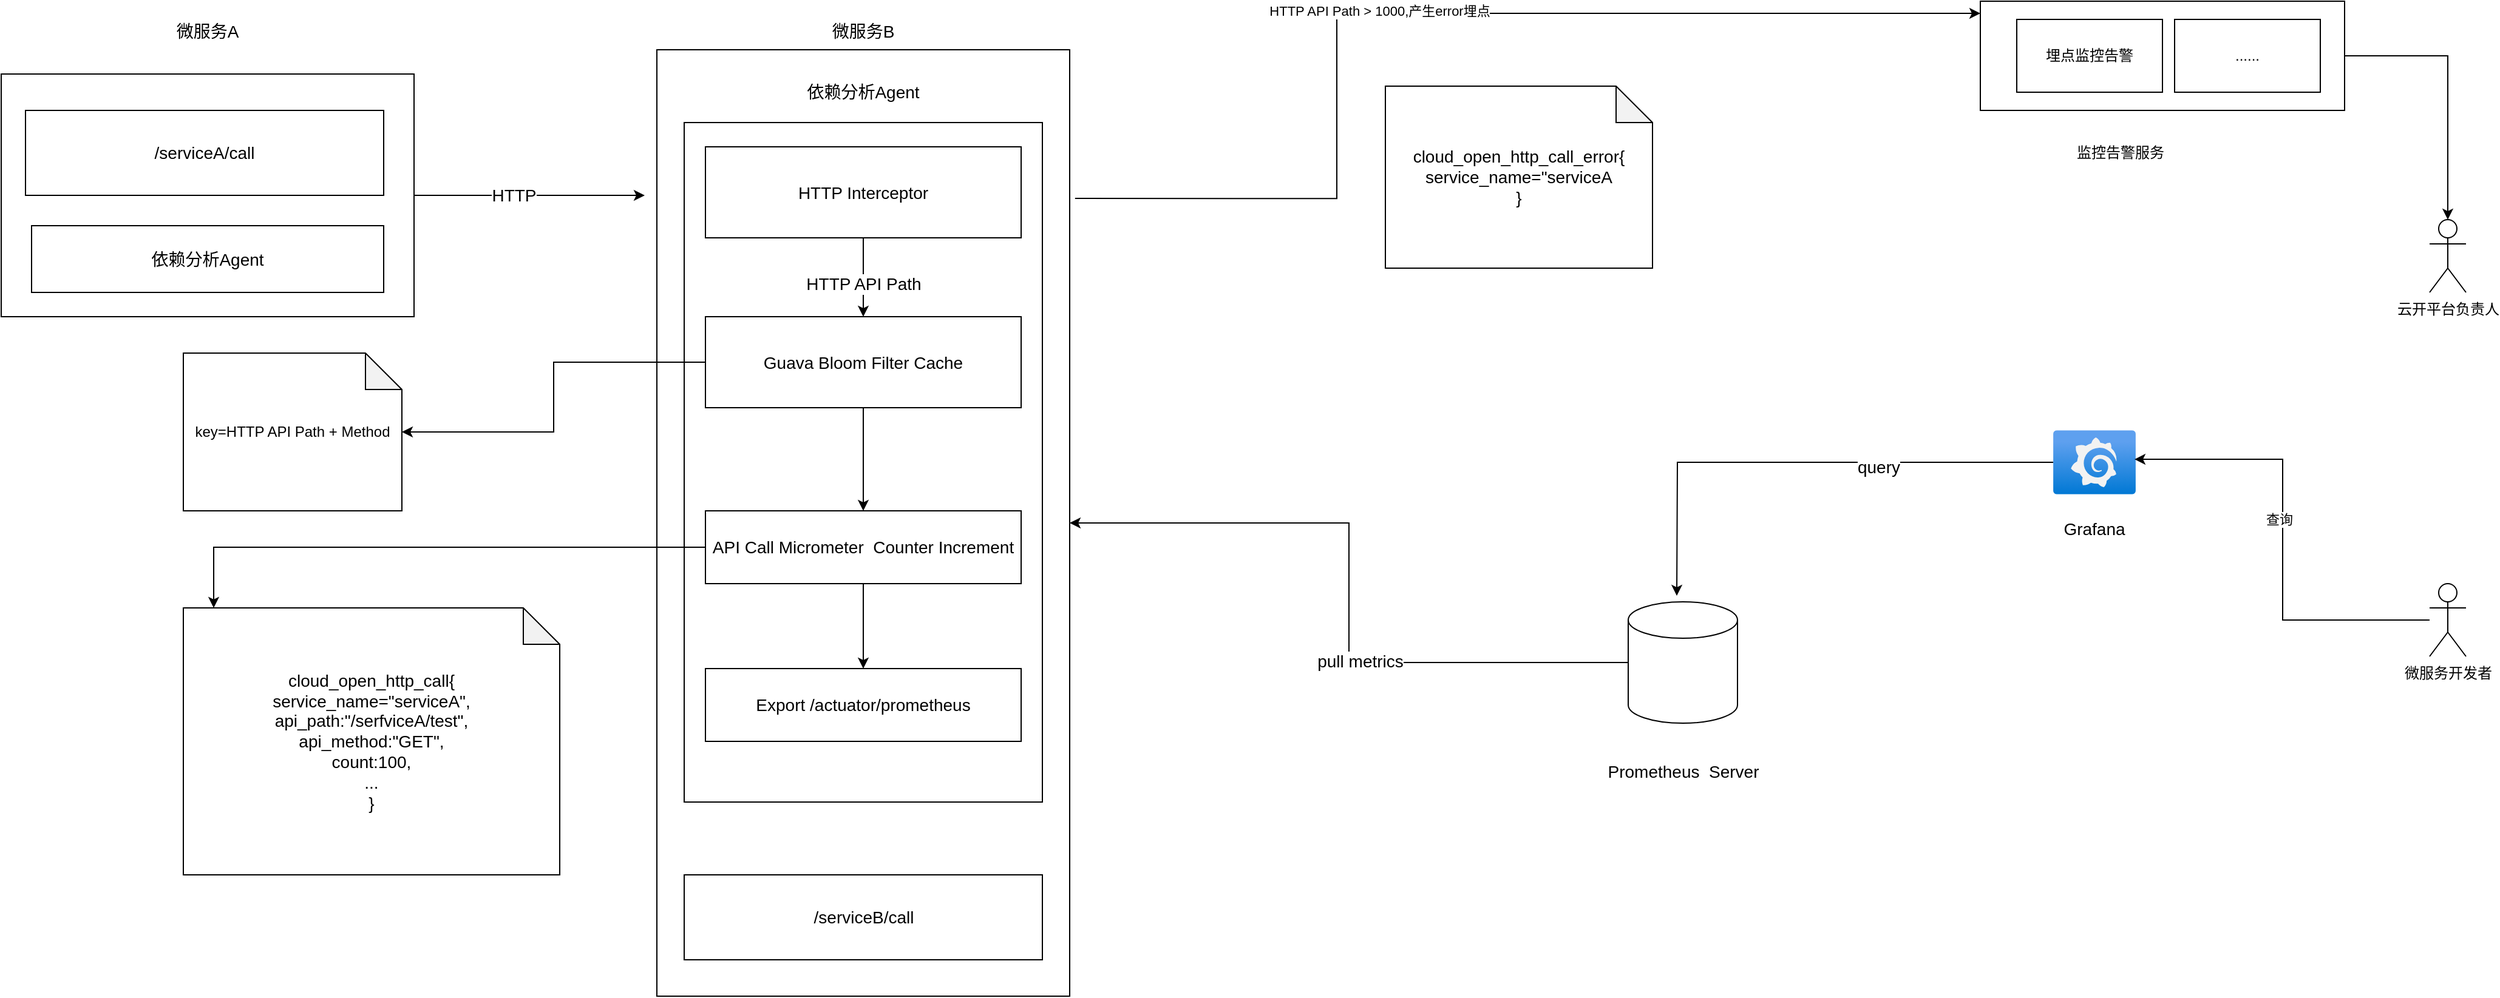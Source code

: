 <mxfile version="24.1.0" type="github">
  <diagram name="Page-1" id="rEw1VWWM6GmjRrUUN5AP">
    <mxGraphModel dx="2314" dy="1121" grid="1" gridSize="10" guides="1" tooltips="1" connect="1" arrows="1" fold="1" page="1" pageScale="1" pageWidth="827" pageHeight="1169" math="0" shadow="0">
      <root>
        <mxCell id="0" />
        <mxCell id="1" parent="0" />
        <mxCell id="BBldQFb6U_NgVqgMDZbm-8" style="edgeStyle=orthogonalEdgeStyle;rounded=0;orthogonalLoop=1;jettySize=auto;html=1;fontSize=14;" edge="1" parent="1" source="BBldQFb6U_NgVqgMDZbm-1">
          <mxGeometry relative="1" as="geometry">
            <mxPoint x="630" y="560" as="targetPoint" />
          </mxGeometry>
        </mxCell>
        <mxCell id="BBldQFb6U_NgVqgMDZbm-11" value="HTTP" style="edgeLabel;html=1;align=center;verticalAlign=middle;resizable=0;points=[];fontSize=14;" vertex="1" connectable="0" parent="BBldQFb6U_NgVqgMDZbm-8">
          <mxGeometry x="-0.155" relative="1" as="geometry">
            <mxPoint x="1" as="offset" />
          </mxGeometry>
        </mxCell>
        <mxCell id="BBldQFb6U_NgVqgMDZbm-1" value="" style="rounded=0;whiteSpace=wrap;html=1;fontSize=14;" vertex="1" parent="1">
          <mxGeometry x="100" y="460" width="340" height="200" as="geometry" />
        </mxCell>
        <mxCell id="BBldQFb6U_NgVqgMDZbm-3" value="微服务A" style="text;html=1;align=center;verticalAlign=middle;whiteSpace=wrap;rounded=0;fontSize=14;" vertex="1" parent="1">
          <mxGeometry x="240" y="410" width="60" height="30" as="geometry" />
        </mxCell>
        <mxCell id="BBldQFb6U_NgVqgMDZbm-4" value="依赖分析Agent" style="rounded=0;whiteSpace=wrap;html=1;fontSize=14;" vertex="1" parent="1">
          <mxGeometry x="125" y="585" width="290" height="55" as="geometry" />
        </mxCell>
        <mxCell id="BBldQFb6U_NgVqgMDZbm-5" value="" style="rounded=0;whiteSpace=wrap;html=1;fontSize=14;" vertex="1" parent="1">
          <mxGeometry x="640" y="440" width="340" height="780" as="geometry" />
        </mxCell>
        <mxCell id="BBldQFb6U_NgVqgMDZbm-6" value="微服务B" style="text;html=1;align=center;verticalAlign=middle;whiteSpace=wrap;rounded=0;fontSize=14;" vertex="1" parent="1">
          <mxGeometry x="780" y="410" width="60" height="30" as="geometry" />
        </mxCell>
        <mxCell id="BBldQFb6U_NgVqgMDZbm-7" value="" style="rounded=0;whiteSpace=wrap;html=1;fontSize=14;" vertex="1" parent="1">
          <mxGeometry x="662.5" y="500" width="295" height="560" as="geometry" />
        </mxCell>
        <mxCell id="BBldQFb6U_NgVqgMDZbm-10" value="/serviceB/call" style="rounded=0;whiteSpace=wrap;html=1;fontSize=14;" vertex="1" parent="1">
          <mxGeometry x="662.5" y="1120" width="295" height="70" as="geometry" />
        </mxCell>
        <mxCell id="BBldQFb6U_NgVqgMDZbm-12" value="/serviceA/call" style="rounded=0;whiteSpace=wrap;html=1;fontSize=14;" vertex="1" parent="1">
          <mxGeometry x="120" y="490" width="295" height="70" as="geometry" />
        </mxCell>
        <mxCell id="BBldQFb6U_NgVqgMDZbm-13" value="依赖分析Agent" style="text;html=1;align=center;verticalAlign=middle;whiteSpace=wrap;rounded=0;fontSize=14;" vertex="1" parent="1">
          <mxGeometry x="750" y="460" width="120" height="30" as="geometry" />
        </mxCell>
        <mxCell id="BBldQFb6U_NgVqgMDZbm-53" value="" style="edgeStyle=orthogonalEdgeStyle;rounded=0;orthogonalLoop=1;jettySize=auto;html=1;" edge="1" parent="1" source="BBldQFb6U_NgVqgMDZbm-14" target="BBldQFb6U_NgVqgMDZbm-21">
          <mxGeometry relative="1" as="geometry" />
        </mxCell>
        <mxCell id="BBldQFb6U_NgVqgMDZbm-55" style="edgeStyle=orthogonalEdgeStyle;rounded=0;orthogonalLoop=1;jettySize=auto;html=1;" edge="1" parent="1" source="BBldQFb6U_NgVqgMDZbm-14" target="BBldQFb6U_NgVqgMDZbm-54">
          <mxGeometry relative="1" as="geometry" />
        </mxCell>
        <mxCell id="BBldQFb6U_NgVqgMDZbm-14" value="Guava Bloom Filter Cache" style="rounded=0;whiteSpace=wrap;html=1;fontSize=14;" vertex="1" parent="1">
          <mxGeometry x="680" y="660" width="260" height="75" as="geometry" />
        </mxCell>
        <mxCell id="BBldQFb6U_NgVqgMDZbm-16" value="" style="edgeStyle=orthogonalEdgeStyle;rounded=0;orthogonalLoop=1;jettySize=auto;html=1;fontSize=14;" edge="1" parent="1" source="BBldQFb6U_NgVqgMDZbm-15" target="BBldQFb6U_NgVqgMDZbm-14">
          <mxGeometry relative="1" as="geometry" />
        </mxCell>
        <mxCell id="BBldQFb6U_NgVqgMDZbm-25" value="HTTP API Path" style="edgeLabel;html=1;align=center;verticalAlign=middle;resizable=0;points=[];fontSize=14;" vertex="1" connectable="0" parent="BBldQFb6U_NgVqgMDZbm-16">
          <mxGeometry x="0.133" relative="1" as="geometry">
            <mxPoint y="1" as="offset" />
          </mxGeometry>
        </mxCell>
        <mxCell id="BBldQFb6U_NgVqgMDZbm-15" value="HTTP Interceptor" style="rounded=0;whiteSpace=wrap;html=1;fontSize=14;" vertex="1" parent="1">
          <mxGeometry x="680" y="520" width="260" height="75" as="geometry" />
        </mxCell>
        <mxCell id="BBldQFb6U_NgVqgMDZbm-24" value="" style="edgeStyle=orthogonalEdgeStyle;rounded=0;orthogonalLoop=1;jettySize=auto;html=1;fontSize=14;" edge="1" parent="1" source="BBldQFb6U_NgVqgMDZbm-21" target="BBldQFb6U_NgVqgMDZbm-23">
          <mxGeometry relative="1" as="geometry" />
        </mxCell>
        <mxCell id="BBldQFb6U_NgVqgMDZbm-21" value="API Call Micrometer&amp;nbsp; Counter Increment" style="rounded=0;whiteSpace=wrap;html=1;fontSize=14;" vertex="1" parent="1">
          <mxGeometry x="680" y="820" width="260" height="60" as="geometry" />
        </mxCell>
        <mxCell id="BBldQFb6U_NgVqgMDZbm-23" value="Export /actuator/prometheus" style="rounded=0;whiteSpace=wrap;html=1;fontSize=14;" vertex="1" parent="1">
          <mxGeometry x="680" y="950" width="260" height="60" as="geometry" />
        </mxCell>
        <mxCell id="BBldQFb6U_NgVqgMDZbm-28" style="edgeStyle=orthogonalEdgeStyle;rounded=0;orthogonalLoop=1;jettySize=auto;html=1;fontSize=14;" edge="1" parent="1" source="BBldQFb6U_NgVqgMDZbm-26" target="BBldQFb6U_NgVqgMDZbm-5">
          <mxGeometry relative="1" as="geometry" />
        </mxCell>
        <mxCell id="BBldQFb6U_NgVqgMDZbm-29" value="pull metrics" style="edgeLabel;html=1;align=center;verticalAlign=middle;resizable=0;points=[];fontSize=14;" vertex="1" connectable="0" parent="BBldQFb6U_NgVqgMDZbm-28">
          <mxGeometry x="-0.23" y="-1" relative="1" as="geometry">
            <mxPoint as="offset" />
          </mxGeometry>
        </mxCell>
        <mxCell id="BBldQFb6U_NgVqgMDZbm-26" value="" style="shape=cylinder3;whiteSpace=wrap;html=1;boundedLbl=1;backgroundOutline=1;size=15;fontSize=14;" vertex="1" parent="1">
          <mxGeometry x="1440" y="895" width="90" height="100" as="geometry" />
        </mxCell>
        <mxCell id="BBldQFb6U_NgVqgMDZbm-27" value="Prometheus&amp;nbsp; Server" style="text;html=1;align=center;verticalAlign=middle;whiteSpace=wrap;rounded=0;fontSize=14;" vertex="1" parent="1">
          <mxGeometry x="1383.75" y="1020" width="202.5" height="30" as="geometry" />
        </mxCell>
        <mxCell id="BBldQFb6U_NgVqgMDZbm-32" style="edgeStyle=orthogonalEdgeStyle;rounded=0;orthogonalLoop=1;jettySize=auto;html=1;fontSize=14;" edge="1" parent="1" source="BBldQFb6U_NgVqgMDZbm-30">
          <mxGeometry relative="1" as="geometry">
            <mxPoint x="1480" y="890" as="targetPoint" />
          </mxGeometry>
        </mxCell>
        <mxCell id="BBldQFb6U_NgVqgMDZbm-33" value="query" style="edgeLabel;html=1;align=center;verticalAlign=middle;resizable=0;points=[];fontSize=14;" vertex="1" connectable="0" parent="BBldQFb6U_NgVqgMDZbm-32">
          <mxGeometry x="-0.306" y="4" relative="1" as="geometry">
            <mxPoint x="1" as="offset" />
          </mxGeometry>
        </mxCell>
        <mxCell id="BBldQFb6U_NgVqgMDZbm-30" value="" style="image;aspect=fixed;html=1;points=[];align=center;fontSize=14;image=img/lib/azure2/other/Grafana.svg;" vertex="1" parent="1">
          <mxGeometry x="1790" y="753.6" width="68" height="52.8" as="geometry" />
        </mxCell>
        <mxCell id="BBldQFb6U_NgVqgMDZbm-31" value="Grafana" style="text;html=1;align=center;verticalAlign=middle;whiteSpace=wrap;rounded=0;fontSize=14;" vertex="1" parent="1">
          <mxGeometry x="1794" y="820" width="60" height="30" as="geometry" />
        </mxCell>
        <mxCell id="BBldQFb6U_NgVqgMDZbm-34" value="cloud_open_http_call{&lt;br style=&quot;font-size: 14px;&quot;&gt;service_name=&quot;serviceA&quot;,&lt;br style=&quot;font-size: 14px;&quot;&gt;api_path:&quot;/serfviceA/test&quot;,&lt;div style=&quot;font-size: 14px;&quot;&gt;api_method:&quot;GET&quot;,&lt;/div&gt;&lt;div style=&quot;font-size: 14px;&quot;&gt;count:100,&lt;/div&gt;&lt;div style=&quot;font-size: 14px;&quot;&gt;...&lt;br style=&quot;font-size: 14px;&quot;&gt;}&lt;/div&gt;" style="shape=note;whiteSpace=wrap;html=1;backgroundOutline=1;darkOpacity=0.05;fontSize=14;" vertex="1" parent="1">
          <mxGeometry x="250" y="900" width="310" height="220" as="geometry" />
        </mxCell>
        <mxCell id="BBldQFb6U_NgVqgMDZbm-36" style="edgeStyle=orthogonalEdgeStyle;rounded=0;orthogonalLoop=1;jettySize=auto;html=1;entryX=0;entryY=0;entryDx=25;entryDy=0;entryPerimeter=0;fontSize=14;" edge="1" parent="1" source="BBldQFb6U_NgVqgMDZbm-21" target="BBldQFb6U_NgVqgMDZbm-34">
          <mxGeometry relative="1" as="geometry" />
        </mxCell>
        <mxCell id="BBldQFb6U_NgVqgMDZbm-37" value="" style="rounded=0;whiteSpace=wrap;html=1;" vertex="1" parent="1">
          <mxGeometry x="1730" y="400" width="300" height="90" as="geometry" />
        </mxCell>
        <mxCell id="BBldQFb6U_NgVqgMDZbm-38" value="监控告警服务" style="text;html=1;align=center;verticalAlign=middle;whiteSpace=wrap;rounded=0;" vertex="1" parent="1">
          <mxGeometry x="1787.5" y="510" width="115" height="30" as="geometry" />
        </mxCell>
        <mxCell id="BBldQFb6U_NgVqgMDZbm-39" style="edgeStyle=orthogonalEdgeStyle;rounded=0;orthogonalLoop=1;jettySize=auto;html=1;entryX=0;entryY=0.5;entryDx=0;entryDy=0;exitX=1.013;exitY=0.202;exitDx=0;exitDy=0;exitPerimeter=0;" edge="1" parent="1">
          <mxGeometry relative="1" as="geometry">
            <mxPoint x="984.42" y="562.56" as="sourcePoint" />
            <mxPoint x="1730" y="410" as="targetPoint" />
            <Array as="points">
              <mxPoint x="1200" y="563" />
              <mxPoint x="1200" y="410" />
            </Array>
          </mxGeometry>
        </mxCell>
        <mxCell id="BBldQFb6U_NgVqgMDZbm-40" value="HTTP API Path &amp;gt; 1000,产生error埋点" style="edgeLabel;html=1;align=center;verticalAlign=middle;resizable=0;points=[];" vertex="1" connectable="0" parent="BBldQFb6U_NgVqgMDZbm-39">
          <mxGeometry x="-0.106" y="2" relative="1" as="geometry">
            <mxPoint x="1" as="offset" />
          </mxGeometry>
        </mxCell>
        <mxCell id="BBldQFb6U_NgVqgMDZbm-41" value="&lt;span style=&quot;font-size: 14px;&quot;&gt;cloud_open_http_call_error{&lt;/span&gt;&lt;br style=&quot;font-size: 14px;&quot;&gt;&lt;span style=&quot;font-size: 14px;&quot;&gt;service_name=&quot;serviceA&lt;/span&gt;&lt;div style=&quot;font-size: 14px;&quot;&gt;}&lt;/div&gt;" style="shape=note;whiteSpace=wrap;html=1;backgroundOutline=1;darkOpacity=0.05;" vertex="1" parent="1">
          <mxGeometry x="1240" y="470" width="220" height="150" as="geometry" />
        </mxCell>
        <mxCell id="BBldQFb6U_NgVqgMDZbm-42" value="埋点监控告警" style="rounded=0;whiteSpace=wrap;html=1;" vertex="1" parent="1">
          <mxGeometry x="1760" y="415" width="120" height="60" as="geometry" />
        </mxCell>
        <mxCell id="BBldQFb6U_NgVqgMDZbm-43" value="云开平台负责人" style="shape=umlActor;verticalLabelPosition=bottom;verticalAlign=top;html=1;outlineConnect=0;" vertex="1" parent="1">
          <mxGeometry x="2100" y="580" width="30" height="60" as="geometry" />
        </mxCell>
        <mxCell id="BBldQFb6U_NgVqgMDZbm-45" style="edgeStyle=orthogonalEdgeStyle;rounded=0;orthogonalLoop=1;jettySize=auto;html=1;entryX=0.5;entryY=0;entryDx=0;entryDy=0;entryPerimeter=0;" edge="1" parent="1" source="BBldQFb6U_NgVqgMDZbm-37" target="BBldQFb6U_NgVqgMDZbm-43">
          <mxGeometry relative="1" as="geometry" />
        </mxCell>
        <mxCell id="BBldQFb6U_NgVqgMDZbm-48" value="微服务开发者" style="shape=umlActor;verticalLabelPosition=bottom;verticalAlign=top;html=1;outlineConnect=0;" vertex="1" parent="1">
          <mxGeometry x="2100" y="880" width="30" height="60" as="geometry" />
        </mxCell>
        <mxCell id="BBldQFb6U_NgVqgMDZbm-51" style="edgeStyle=orthogonalEdgeStyle;rounded=0;orthogonalLoop=1;jettySize=auto;html=1;entryX=0.985;entryY=0.453;entryDx=0;entryDy=0;entryPerimeter=0;" edge="1" parent="1" source="BBldQFb6U_NgVqgMDZbm-48" target="BBldQFb6U_NgVqgMDZbm-30">
          <mxGeometry relative="1" as="geometry" />
        </mxCell>
        <mxCell id="BBldQFb6U_NgVqgMDZbm-52" value="查询" style="edgeLabel;html=1;align=center;verticalAlign=middle;resizable=0;points=[];" vertex="1" connectable="0" parent="BBldQFb6U_NgVqgMDZbm-51">
          <mxGeometry x="0.095" y="3" relative="1" as="geometry">
            <mxPoint y="1" as="offset" />
          </mxGeometry>
        </mxCell>
        <mxCell id="BBldQFb6U_NgVqgMDZbm-54" value="key=HTTP API Path + Method" style="shape=note;whiteSpace=wrap;html=1;backgroundOutline=1;darkOpacity=0.05;" vertex="1" parent="1">
          <mxGeometry x="250" y="690" width="180" height="130" as="geometry" />
        </mxCell>
        <mxCell id="BBldQFb6U_NgVqgMDZbm-56" value="......" style="rounded=0;whiteSpace=wrap;html=1;" vertex="1" parent="1">
          <mxGeometry x="1890" y="415" width="120" height="60" as="geometry" />
        </mxCell>
      </root>
    </mxGraphModel>
  </diagram>
</mxfile>
